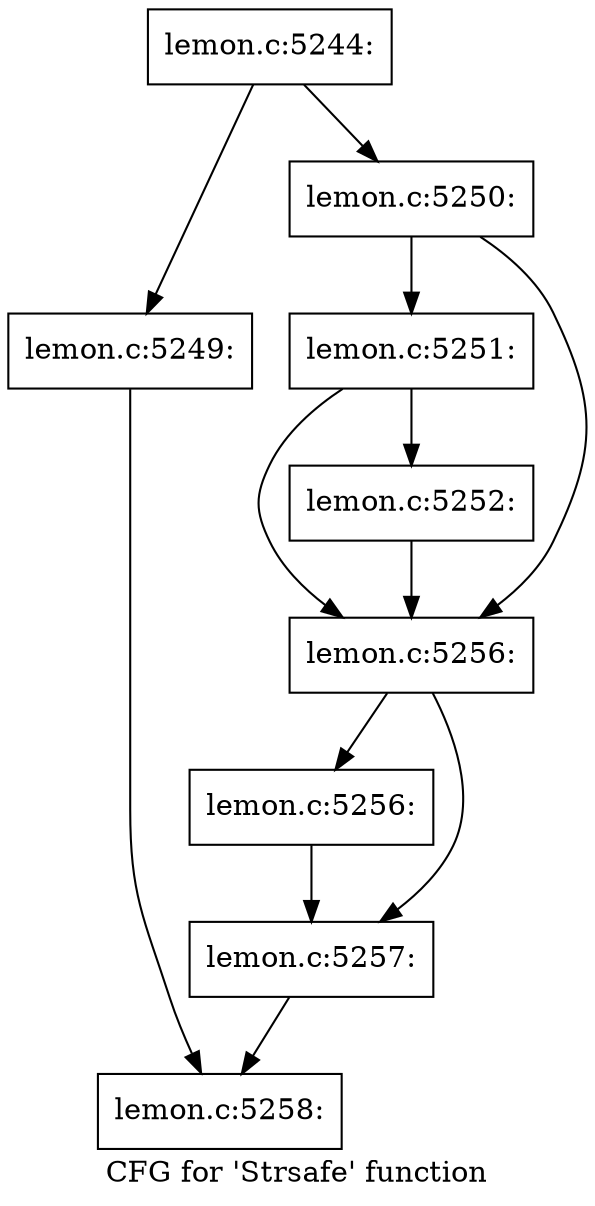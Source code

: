 digraph "CFG for 'Strsafe' function" {
	label="CFG for 'Strsafe' function";

	Node0x562565664850 [shape=record,label="{lemon.c:5244:}"];
	Node0x562565664850 -> Node0x562565663b30;
	Node0x562565664850 -> Node0x562565663b80;
	Node0x562565663b30 [shape=record,label="{lemon.c:5249:}"];
	Node0x562565663b30 -> Node0x5625656648a0;
	Node0x562565663b80 [shape=record,label="{lemon.c:5250:}"];
	Node0x562565663b80 -> Node0x5625654703c0;
	Node0x562565663b80 -> Node0x562565470370;
	Node0x5625654703c0 [shape=record,label="{lemon.c:5251:}"];
	Node0x5625654703c0 -> Node0x562565470140;
	Node0x5625654703c0 -> Node0x562565470370;
	Node0x562565470140 [shape=record,label="{lemon.c:5252:}"];
	Node0x562565470140 -> Node0x562565470370;
	Node0x562565470370 [shape=record,label="{lemon.c:5256:}"];
	Node0x562565470370 -> Node0x562565471370;
	Node0x562565470370 -> Node0x562565471600;
	Node0x562565471370 [shape=record,label="{lemon.c:5256:}"];
	Node0x562565471370 -> Node0x562565471600;
	Node0x562565471600 [shape=record,label="{lemon.c:5257:}"];
	Node0x562565471600 -> Node0x5625656648a0;
	Node0x5625656648a0 [shape=record,label="{lemon.c:5258:}"];
}
